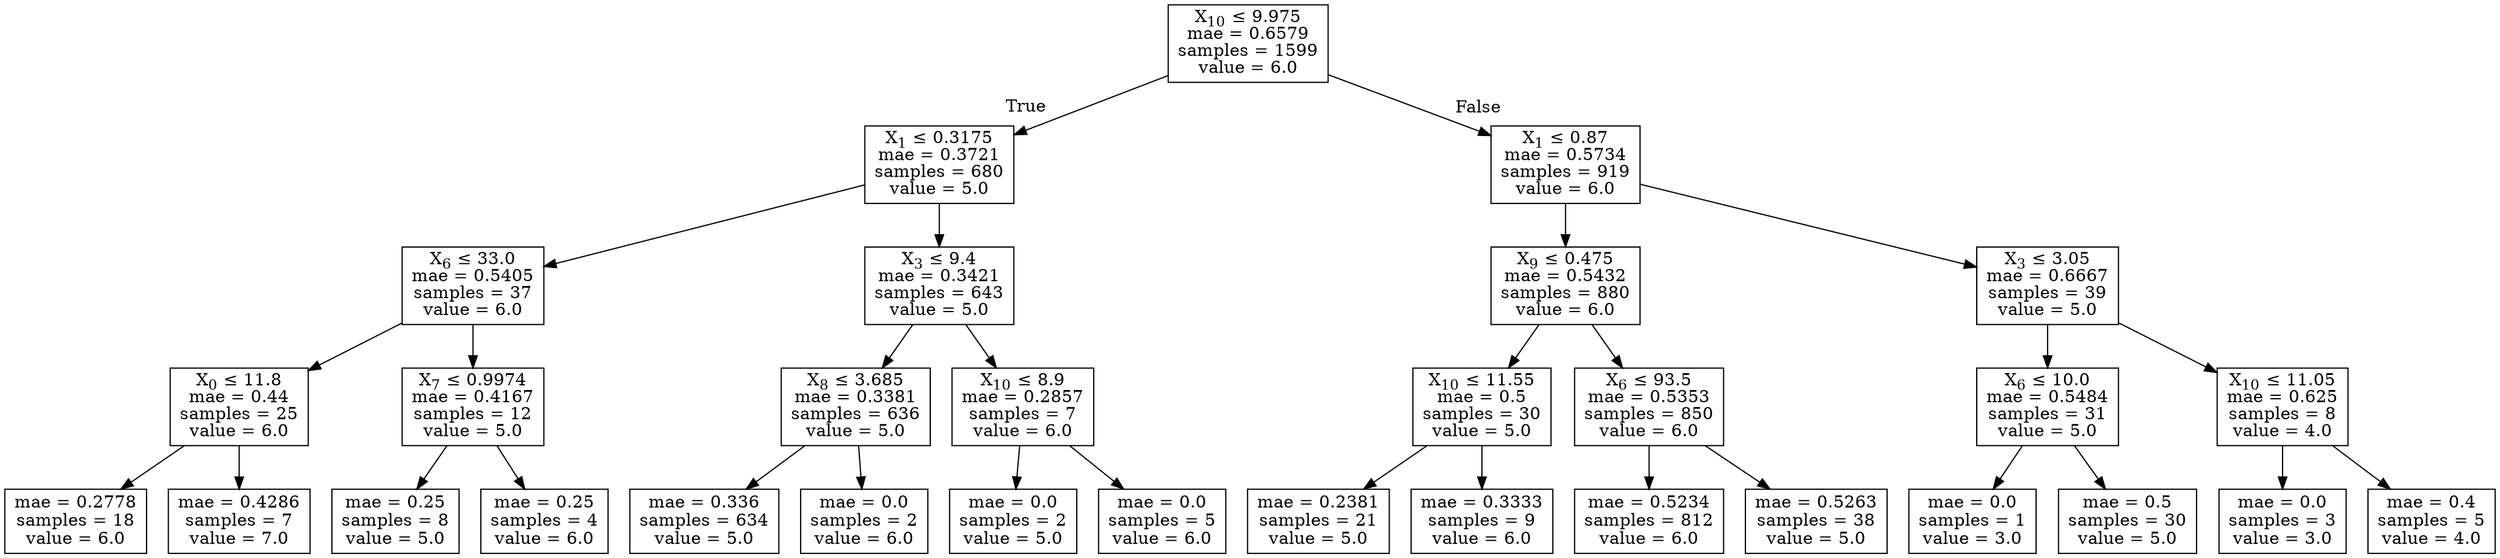 digraph Tree {
node [shape=box] ;
0 [label=<X<SUB>10</SUB> &le; 9.975<br/>mae = 0.6579<br/>samples = 1599<br/>value = 6.0>] ;
1 [label=<X<SUB>1</SUB> &le; 0.3175<br/>mae = 0.3721<br/>samples = 680<br/>value = 5.0>] ;
0 -> 1 [labeldistance=2.5, labelangle=45, headlabel="True"] ;
2 [label=<X<SUB>6</SUB> &le; 33.0<br/>mae = 0.5405<br/>samples = 37<br/>value = 6.0>] ;
1 -> 2 ;
3 [label=<X<SUB>0</SUB> &le; 11.8<br/>mae = 0.44<br/>samples = 25<br/>value = 6.0>] ;
2 -> 3 ;
4 [label=<mae = 0.2778<br/>samples = 18<br/>value = 6.0>] ;
3 -> 4 ;
5 [label=<mae = 0.4286<br/>samples = 7<br/>value = 7.0>] ;
3 -> 5 ;
6 [label=<X<SUB>7</SUB> &le; 0.9974<br/>mae = 0.4167<br/>samples = 12<br/>value = 5.0>] ;
2 -> 6 ;
7 [label=<mae = 0.25<br/>samples = 8<br/>value = 5.0>] ;
6 -> 7 ;
8 [label=<mae = 0.25<br/>samples = 4<br/>value = 6.0>] ;
6 -> 8 ;
9 [label=<X<SUB>3</SUB> &le; 9.4<br/>mae = 0.3421<br/>samples = 643<br/>value = 5.0>] ;
1 -> 9 ;
10 [label=<X<SUB>8</SUB> &le; 3.685<br/>mae = 0.3381<br/>samples = 636<br/>value = 5.0>] ;
9 -> 10 ;
11 [label=<mae = 0.336<br/>samples = 634<br/>value = 5.0>] ;
10 -> 11 ;
12 [label=<mae = 0.0<br/>samples = 2<br/>value = 6.0>] ;
10 -> 12 ;
13 [label=<X<SUB>10</SUB> &le; 8.9<br/>mae = 0.2857<br/>samples = 7<br/>value = 6.0>] ;
9 -> 13 ;
14 [label=<mae = 0.0<br/>samples = 2<br/>value = 5.0>] ;
13 -> 14 ;
15 [label=<mae = 0.0<br/>samples = 5<br/>value = 6.0>] ;
13 -> 15 ;
16 [label=<X<SUB>1</SUB> &le; 0.87<br/>mae = 0.5734<br/>samples = 919<br/>value = 6.0>] ;
0 -> 16 [labeldistance=2.5, labelangle=-45, headlabel="False"] ;
17 [label=<X<SUB>9</SUB> &le; 0.475<br/>mae = 0.5432<br/>samples = 880<br/>value = 6.0>] ;
16 -> 17 ;
18 [label=<X<SUB>10</SUB> &le; 11.55<br/>mae = 0.5<br/>samples = 30<br/>value = 5.0>] ;
17 -> 18 ;
19 [label=<mae = 0.2381<br/>samples = 21<br/>value = 5.0>] ;
18 -> 19 ;
20 [label=<mae = 0.3333<br/>samples = 9<br/>value = 6.0>] ;
18 -> 20 ;
21 [label=<X<SUB>6</SUB> &le; 93.5<br/>mae = 0.5353<br/>samples = 850<br/>value = 6.0>] ;
17 -> 21 ;
22 [label=<mae = 0.5234<br/>samples = 812<br/>value = 6.0>] ;
21 -> 22 ;
23 [label=<mae = 0.5263<br/>samples = 38<br/>value = 5.0>] ;
21 -> 23 ;
24 [label=<X<SUB>3</SUB> &le; 3.05<br/>mae = 0.6667<br/>samples = 39<br/>value = 5.0>] ;
16 -> 24 ;
25 [label=<X<SUB>6</SUB> &le; 10.0<br/>mae = 0.5484<br/>samples = 31<br/>value = 5.0>] ;
24 -> 25 ;
26 [label=<mae = 0.0<br/>samples = 1<br/>value = 3.0>] ;
25 -> 26 ;
27 [label=<mae = 0.5<br/>samples = 30<br/>value = 5.0>] ;
25 -> 27 ;
28 [label=<X<SUB>10</SUB> &le; 11.05<br/>mae = 0.625<br/>samples = 8<br/>value = 4.0>] ;
24 -> 28 ;
29 [label=<mae = 0.0<br/>samples = 3<br/>value = 3.0>] ;
28 -> 29 ;
30 [label=<mae = 0.4<br/>samples = 5<br/>value = 4.0>] ;
28 -> 30 ;
}
